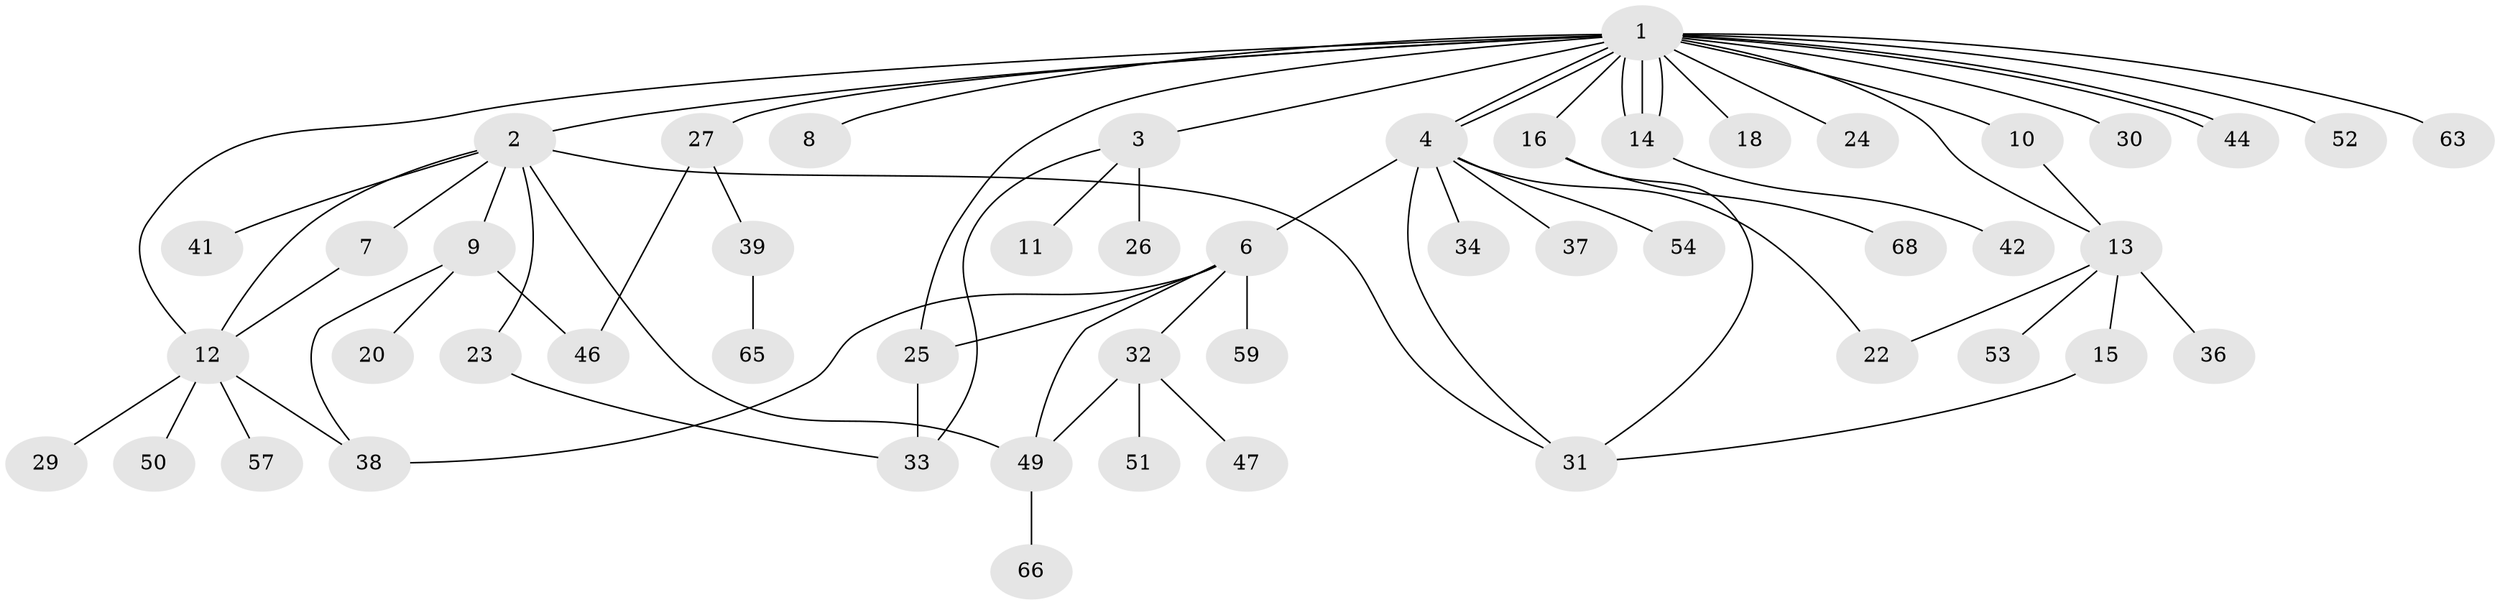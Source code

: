 // original degree distribution, {23: 0.014705882352941176, 9: 0.014705882352941176, 3: 0.08823529411764706, 7: 0.029411764705882353, 4: 0.11764705882352941, 5: 0.04411764705882353, 2: 0.23529411764705882, 1: 0.45588235294117646}
// Generated by graph-tools (version 1.1) at 2025/11/02/27/25 16:11:13]
// undirected, 50 vertices, 68 edges
graph export_dot {
graph [start="1"]
  node [color=gray90,style=filled];
  1 [super="+56"];
  2 [super="+67"];
  3 [super="+5"];
  4 [super="+17"];
  6 [super="+58"];
  7;
  8 [super="+60"];
  9 [super="+28"];
  10;
  11;
  12 [super="+19"];
  13 [super="+21"];
  14 [super="+62"];
  15;
  16 [super="+61"];
  18;
  20 [super="+45"];
  22 [super="+64"];
  23;
  24;
  25 [super="+48"];
  26;
  27;
  29;
  30;
  31 [super="+40"];
  32 [super="+43"];
  33 [super="+35"];
  34;
  36;
  37;
  38;
  39;
  41;
  42;
  44;
  46;
  47;
  49 [super="+55"];
  50;
  51;
  52;
  53;
  54;
  57;
  59;
  63;
  65;
  66;
  68;
  1 -- 2;
  1 -- 3 [weight=2];
  1 -- 4;
  1 -- 4;
  1 -- 8;
  1 -- 10;
  1 -- 12;
  1 -- 13;
  1 -- 14;
  1 -- 14;
  1 -- 14;
  1 -- 16;
  1 -- 18;
  1 -- 24;
  1 -- 25;
  1 -- 27;
  1 -- 30;
  1 -- 44;
  1 -- 44;
  1 -- 52;
  1 -- 63;
  2 -- 7;
  2 -- 9;
  2 -- 12;
  2 -- 23;
  2 -- 31;
  2 -- 41;
  2 -- 49;
  3 -- 26;
  3 -- 11;
  3 -- 33;
  4 -- 6;
  4 -- 31;
  4 -- 34;
  4 -- 54;
  4 -- 37;
  4 -- 22;
  6 -- 32;
  6 -- 38;
  6 -- 59;
  6 -- 25;
  6 -- 49;
  7 -- 12;
  9 -- 20;
  9 -- 46;
  9 -- 38;
  10 -- 13;
  12 -- 29;
  12 -- 38;
  12 -- 50;
  12 -- 57;
  13 -- 15;
  13 -- 36;
  13 -- 53;
  13 -- 22;
  14 -- 42;
  15 -- 31;
  16 -- 31;
  16 -- 68;
  23 -- 33;
  25 -- 33;
  27 -- 39;
  27 -- 46;
  32 -- 47;
  32 -- 51;
  32 -- 49;
  39 -- 65;
  49 -- 66;
}
